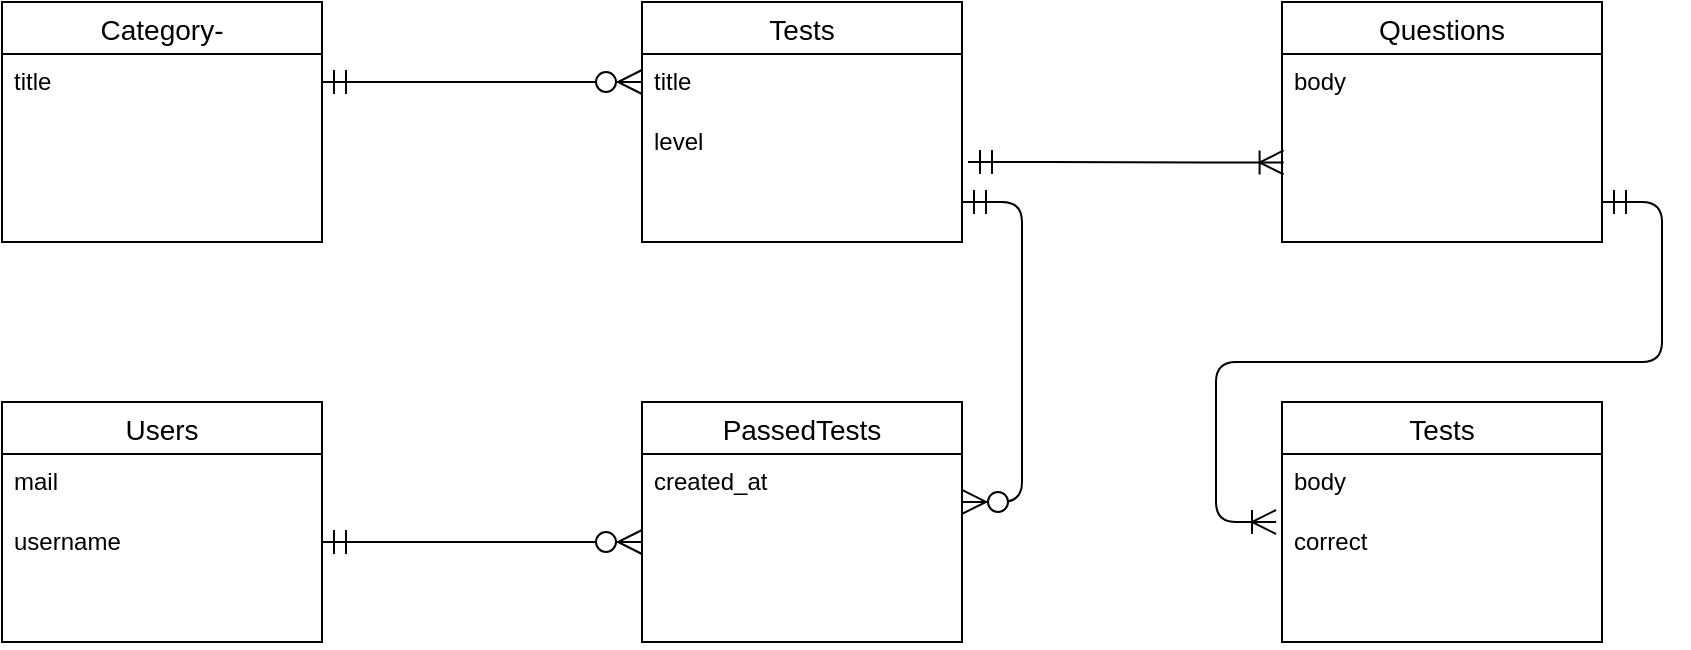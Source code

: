 <mxfile version="14.9.9" type="github">
  <diagram id="R2lEEEUBdFMjLlhIrx00" name="Page-1">
    <mxGraphModel dx="1038" dy="575" grid="1" gridSize="10" guides="1" tooltips="1" connect="1" arrows="1" fold="1" page="1" pageScale="1" pageWidth="850" pageHeight="1100" math="0" shadow="0" extFonts="Permanent Marker^https://fonts.googleapis.com/css?family=Permanent+Marker">
      <root>
        <mxCell id="0" />
        <mxCell id="1" parent="0" />
        <mxCell id="T89MhNmJimSX7cDNszis-24" value="Category-" style="swimlane;fontStyle=0;childLayout=stackLayout;horizontal=1;startSize=26;horizontalStack=0;resizeParent=1;resizeParentMax=0;resizeLast=0;collapsible=1;marginBottom=0;align=center;fontSize=14;" vertex="1" parent="1">
          <mxGeometry x="40" y="40" width="160" height="120" as="geometry" />
        </mxCell>
        <mxCell id="T89MhNmJimSX7cDNszis-25" value="title" style="text;strokeColor=none;fillColor=none;spacingLeft=4;spacingRight=4;overflow=hidden;rotatable=0;points=[[0,0.5],[1,0.5]];portConstraint=eastwest;fontSize=12;" vertex="1" parent="T89MhNmJimSX7cDNszis-24">
          <mxGeometry y="26" width="160" height="94" as="geometry" />
        </mxCell>
        <mxCell id="T89MhNmJimSX7cDNszis-28" value="Tests" style="swimlane;fontStyle=0;childLayout=stackLayout;horizontal=1;startSize=26;horizontalStack=0;resizeParent=1;resizeParentMax=0;resizeLast=0;collapsible=1;marginBottom=0;align=center;fontSize=14;" vertex="1" parent="1">
          <mxGeometry x="360" y="40" width="160" height="120" as="geometry" />
        </mxCell>
        <mxCell id="T89MhNmJimSX7cDNszis-29" value="title" style="text;strokeColor=none;fillColor=none;spacingLeft=4;spacingRight=4;overflow=hidden;rotatable=0;points=[[0,0.5],[1,0.5]];portConstraint=eastwest;fontSize=12;" vertex="1" parent="T89MhNmJimSX7cDNszis-28">
          <mxGeometry y="26" width="160" height="30" as="geometry" />
        </mxCell>
        <mxCell id="T89MhNmJimSX7cDNszis-30" value="level" style="text;strokeColor=none;fillColor=none;spacingLeft=4;spacingRight=4;overflow=hidden;rotatable=0;points=[[0,0.5],[1,0.5]];portConstraint=eastwest;fontSize=12;" vertex="1" parent="T89MhNmJimSX7cDNszis-28">
          <mxGeometry y="56" width="160" height="64" as="geometry" />
        </mxCell>
        <mxCell id="T89MhNmJimSX7cDNszis-37" value="Questions" style="swimlane;fontStyle=0;childLayout=stackLayout;horizontal=1;startSize=26;horizontalStack=0;resizeParent=1;resizeParentMax=0;resizeLast=0;collapsible=1;marginBottom=0;align=center;fontSize=14;" vertex="1" parent="1">
          <mxGeometry x="680" y="40" width="160" height="120" as="geometry" />
        </mxCell>
        <mxCell id="T89MhNmJimSX7cDNszis-38" value="body" style="text;strokeColor=none;fillColor=none;spacingLeft=4;spacingRight=4;overflow=hidden;rotatable=0;points=[[0,0.5],[1,0.5]];portConstraint=eastwest;fontSize=12;" vertex="1" parent="T89MhNmJimSX7cDNszis-37">
          <mxGeometry y="26" width="160" height="94" as="geometry" />
        </mxCell>
        <mxCell id="T89MhNmJimSX7cDNszis-42" value="" style="edgeStyle=entityRelationEdgeStyle;fontSize=12;html=1;endArrow=ERoneToMany;startArrow=ERmandOne;entryX=0.005;entryY=0.577;entryDx=0;entryDy=0;entryPerimeter=0;endSize=10;startSize=10;" edge="1" parent="1" target="T89MhNmJimSX7cDNszis-38">
          <mxGeometry width="100" height="100" relative="1" as="geometry">
            <mxPoint x="523" y="120" as="sourcePoint" />
            <mxPoint x="680" y="110" as="targetPoint" />
          </mxGeometry>
        </mxCell>
        <mxCell id="T89MhNmJimSX7cDNszis-43" value="Users" style="swimlane;fontStyle=0;childLayout=stackLayout;horizontal=1;startSize=26;horizontalStack=0;resizeParent=1;resizeParentMax=0;resizeLast=0;collapsible=1;marginBottom=0;align=center;fontSize=14;" vertex="1" parent="1">
          <mxGeometry x="40" y="240" width="160" height="120" as="geometry" />
        </mxCell>
        <mxCell id="T89MhNmJimSX7cDNszis-44" value="mail" style="text;strokeColor=none;fillColor=none;spacingLeft=4;spacingRight=4;overflow=hidden;rotatable=0;points=[[0,0.5],[1,0.5]];portConstraint=eastwest;fontSize=12;" vertex="1" parent="T89MhNmJimSX7cDNszis-43">
          <mxGeometry y="26" width="160" height="30" as="geometry" />
        </mxCell>
        <mxCell id="T89MhNmJimSX7cDNszis-45" value="username" style="text;strokeColor=none;fillColor=none;spacingLeft=4;spacingRight=4;overflow=hidden;rotatable=0;points=[[0,0.5],[1,0.5]];portConstraint=eastwest;fontSize=12;" vertex="1" parent="T89MhNmJimSX7cDNszis-43">
          <mxGeometry y="56" width="160" height="64" as="geometry" />
        </mxCell>
        <mxCell id="T89MhNmJimSX7cDNszis-46" value="PassedTests" style="swimlane;fontStyle=0;childLayout=stackLayout;horizontal=1;startSize=26;horizontalStack=0;resizeParent=1;resizeParentMax=0;resizeLast=0;collapsible=1;marginBottom=0;align=center;fontSize=14;" vertex="1" parent="1">
          <mxGeometry x="360" y="240" width="160" height="120" as="geometry" />
        </mxCell>
        <mxCell id="T89MhNmJimSX7cDNszis-47" value="created_at" style="text;strokeColor=none;fillColor=none;spacingLeft=4;spacingRight=4;overflow=hidden;rotatable=0;points=[[0,0.5],[1,0.5]];portConstraint=eastwest;fontSize=12;" vertex="1" parent="T89MhNmJimSX7cDNszis-46">
          <mxGeometry y="26" width="160" height="94" as="geometry" />
        </mxCell>
        <mxCell id="T89MhNmJimSX7cDNszis-51" value="" style="edgeStyle=entityRelationEdgeStyle;fontSize=12;html=1;endArrow=ERzeroToMany;startArrow=ERmandOne;endSize=10;startSize=10;" edge="1" parent="1">
          <mxGeometry width="100" height="100" relative="1" as="geometry">
            <mxPoint x="200" y="310" as="sourcePoint" />
            <mxPoint x="360" y="310" as="targetPoint" />
          </mxGeometry>
        </mxCell>
        <mxCell id="T89MhNmJimSX7cDNszis-52" value="" style="edgeStyle=entityRelationEdgeStyle;fontSize=12;html=1;endArrow=ERzeroToMany;startArrow=ERmandOne;endSize=10;startSize=10;" edge="1" parent="1">
          <mxGeometry width="100" height="100" relative="1" as="geometry">
            <mxPoint x="200" y="80" as="sourcePoint" />
            <mxPoint x="360" y="80" as="targetPoint" />
          </mxGeometry>
        </mxCell>
        <mxCell id="T89MhNmJimSX7cDNszis-56" value="Tests" style="swimlane;fontStyle=0;childLayout=stackLayout;horizontal=1;startSize=26;horizontalStack=0;resizeParent=1;resizeParentMax=0;resizeLast=0;collapsible=1;marginBottom=0;align=center;fontSize=14;" vertex="1" parent="1">
          <mxGeometry x="680" y="240" width="160" height="120" as="geometry" />
        </mxCell>
        <mxCell id="T89MhNmJimSX7cDNszis-57" value="body" style="text;strokeColor=none;fillColor=none;spacingLeft=4;spacingRight=4;overflow=hidden;rotatable=0;points=[[0,0.5],[1,0.5]];portConstraint=eastwest;fontSize=12;" vertex="1" parent="T89MhNmJimSX7cDNszis-56">
          <mxGeometry y="26" width="160" height="30" as="geometry" />
        </mxCell>
        <mxCell id="T89MhNmJimSX7cDNszis-58" value="correct" style="text;strokeColor=none;fillColor=none;spacingLeft=4;spacingRight=4;overflow=hidden;rotatable=0;points=[[0,0.5],[1,0.5]];portConstraint=eastwest;fontSize=12;" vertex="1" parent="T89MhNmJimSX7cDNszis-56">
          <mxGeometry y="56" width="160" height="64" as="geometry" />
        </mxCell>
        <mxCell id="T89MhNmJimSX7cDNszis-61" value="" style="edgeStyle=entityRelationEdgeStyle;fontSize=12;html=1;endArrow=ERoneToMany;startArrow=ERmandOne;startSize=10;endSize=10;" edge="1" parent="1">
          <mxGeometry width="100" height="100" relative="1" as="geometry">
            <mxPoint x="840" y="140" as="sourcePoint" />
            <mxPoint x="677" y="300" as="targetPoint" />
          </mxGeometry>
        </mxCell>
        <mxCell id="T89MhNmJimSX7cDNszis-62" value="" style="edgeStyle=entityRelationEdgeStyle;fontSize=12;html=1;endArrow=ERzeroToMany;startArrow=ERmandOne;startSize=10;endSize=10;entryX=1;entryY=0.255;entryDx=0;entryDy=0;entryPerimeter=0;" edge="1" parent="1" target="T89MhNmJimSX7cDNszis-47">
          <mxGeometry width="100" height="100" relative="1" as="geometry">
            <mxPoint x="520" y="140" as="sourcePoint" />
            <mxPoint x="350" y="280" as="targetPoint" />
          </mxGeometry>
        </mxCell>
      </root>
    </mxGraphModel>
  </diagram>
</mxfile>
